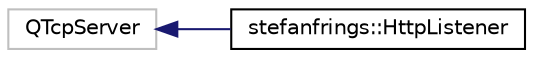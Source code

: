 digraph "Graphical Class Hierarchy"
{
 // LATEX_PDF_SIZE
  edge [fontname="Helvetica",fontsize="10",labelfontname="Helvetica",labelfontsize="10"];
  node [fontname="Helvetica",fontsize="10",shape=record];
  rankdir="LR";
  Node19 [label="QTcpServer",height=0.2,width=0.4,color="grey75", fillcolor="white", style="filled",tooltip=" "];
  Node19 -> Node0 [dir="back",color="midnightblue",fontsize="10",style="solid",fontname="Helvetica"];
  Node0 [label="stefanfrings::HttpListener",height=0.2,width=0.4,color="black", fillcolor="white", style="filled",URL="$classstefanfrings_1_1HttpListener.html",tooltip="Listens for incoming TCP connections and and passes all incoming HTTP requests to your implementation..."];
}
